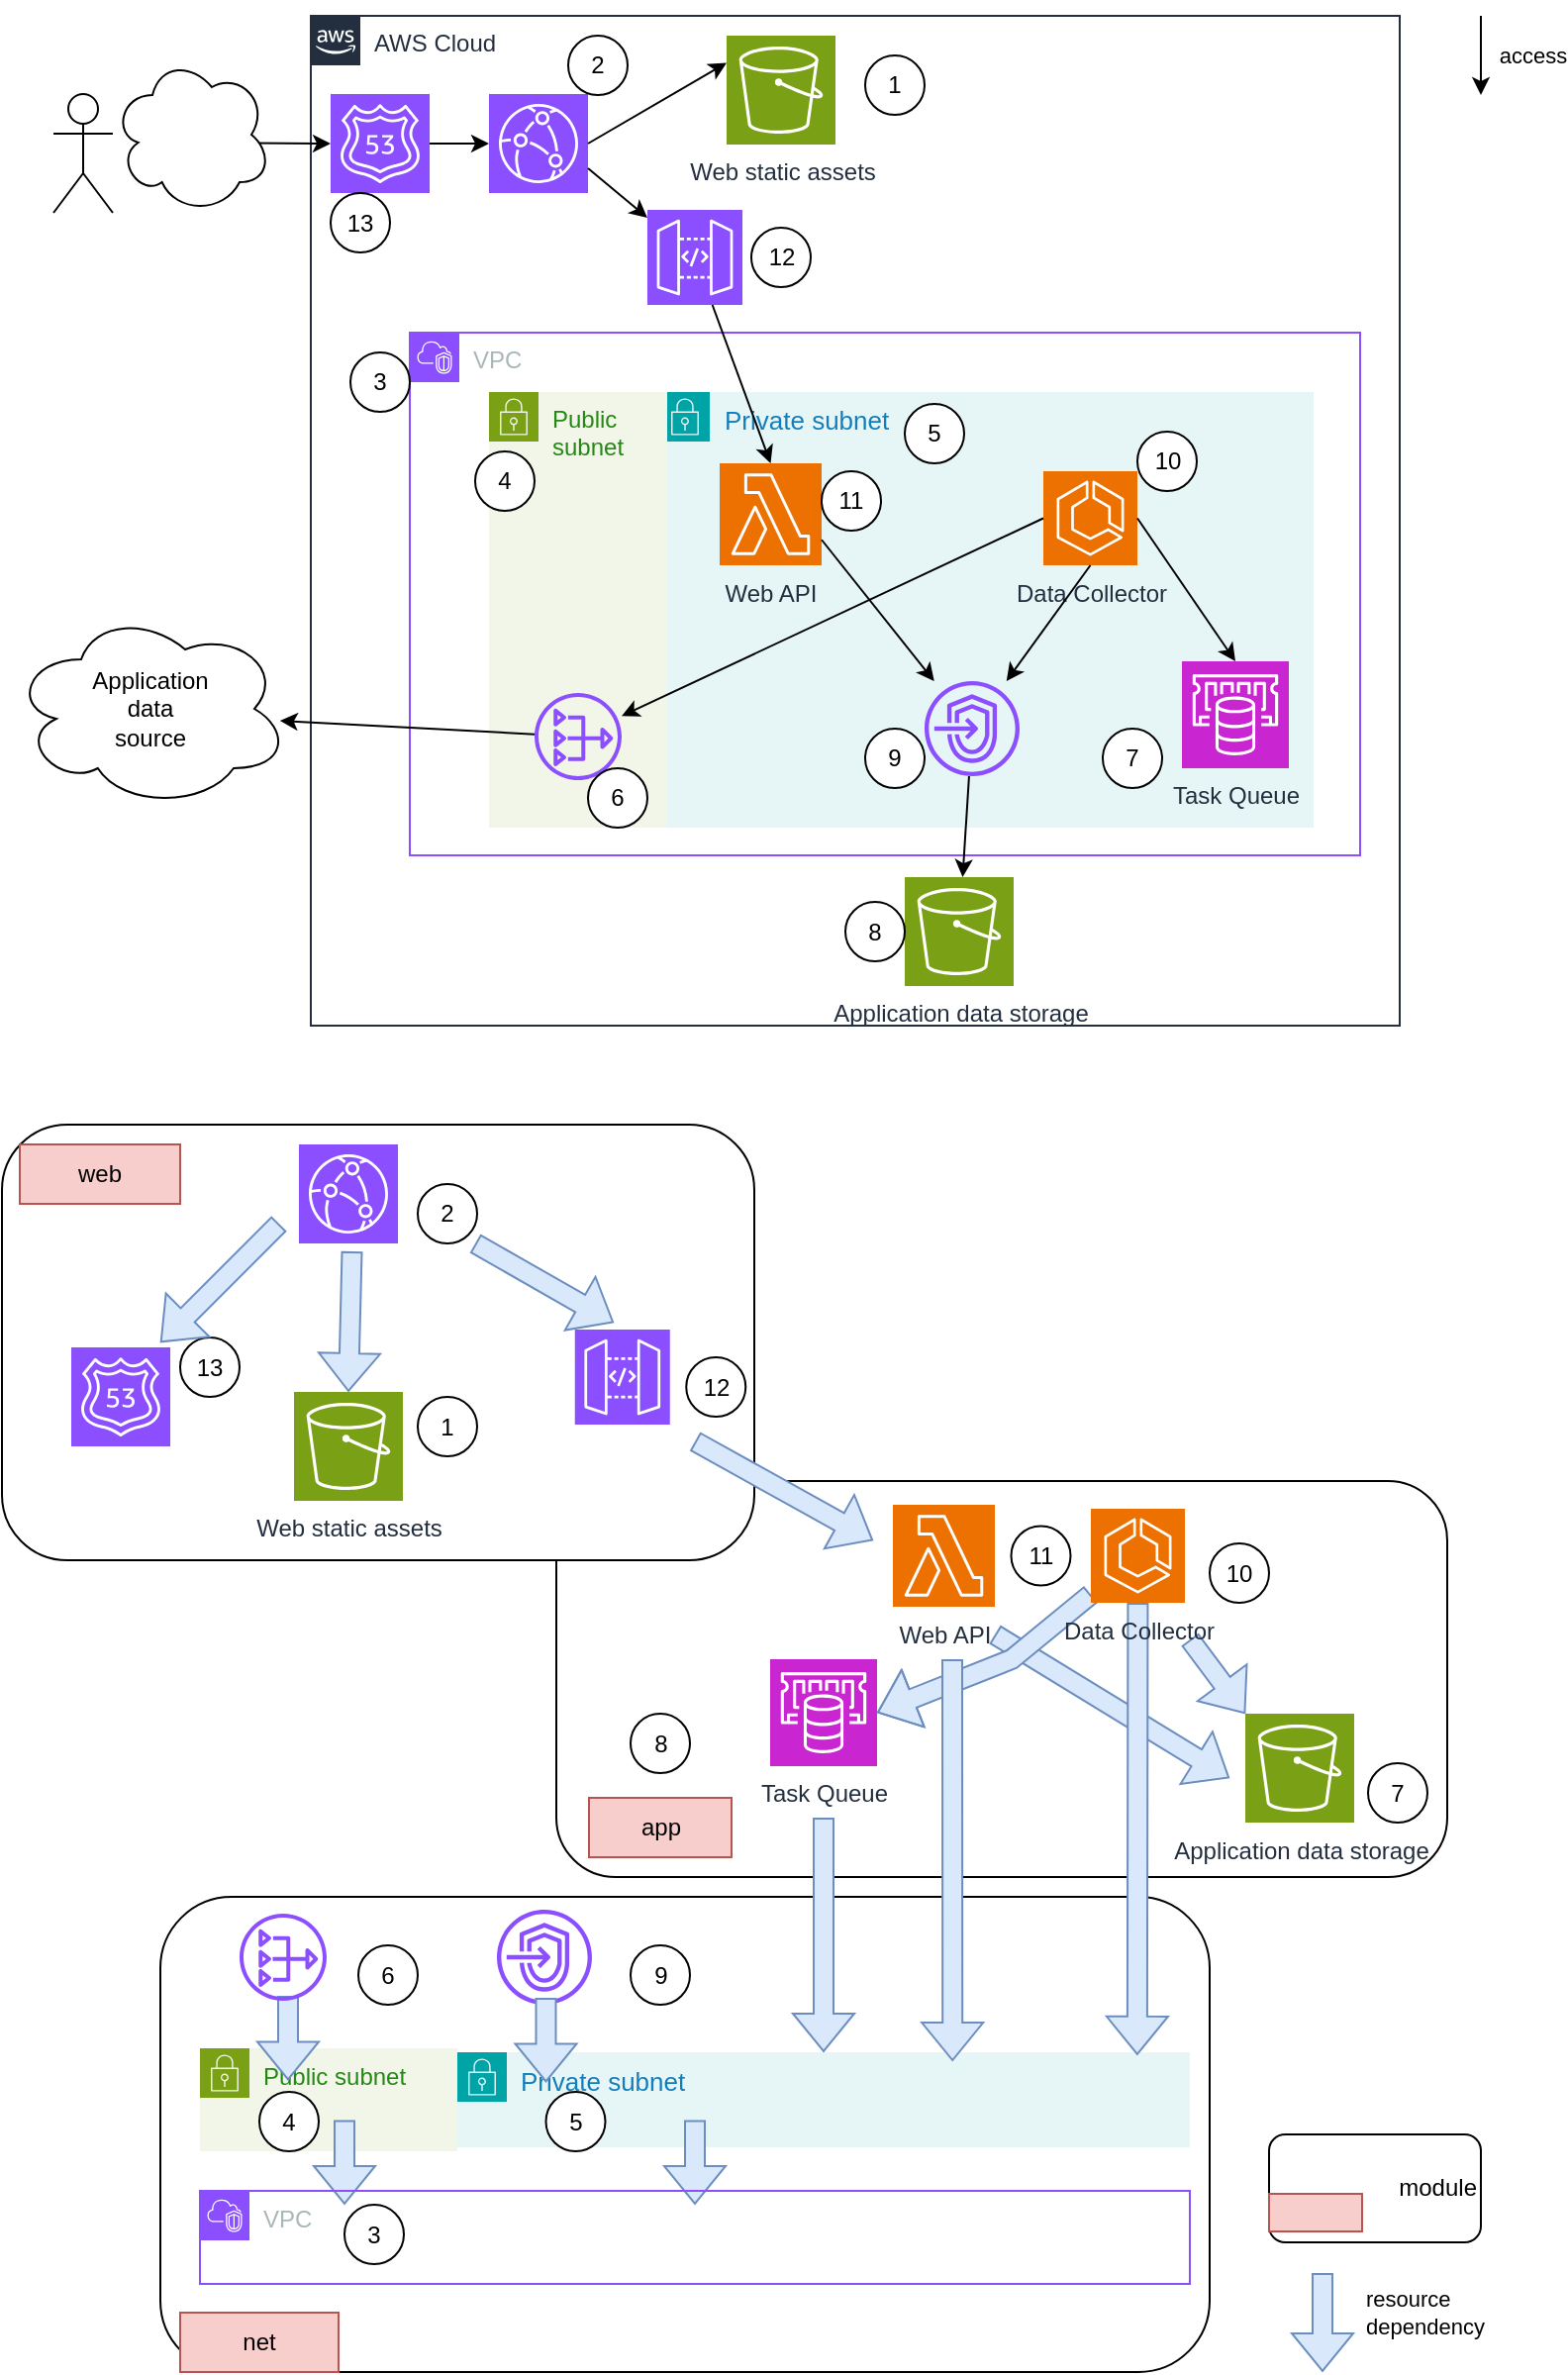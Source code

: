 <mxfile version="26.0.3">
  <diagram name="ページ1" id="hKgGuZQCDKhciT8kaQb7">
    <mxGraphModel dx="1434" dy="892" grid="1" gridSize="10" guides="1" tooltips="1" connect="1" arrows="1" fold="1" page="1" pageScale="1" pageWidth="827" pageHeight="1169" math="0" shadow="0">
      <root>
        <mxCell id="0" />
        <mxCell id="1" parent="0" />
        <mxCell id="pa022KYhptgoJ9Tz1mLA-370" value="" style="rounded=1;whiteSpace=wrap;html=1;" parent="1" vertex="1">
          <mxGeometry x="300" y="780" width="450" height="200" as="geometry" />
        </mxCell>
        <mxCell id="pa022KYhptgoJ9Tz1mLA-366" value="" style="rounded=1;whiteSpace=wrap;html=1;" parent="1" vertex="1">
          <mxGeometry x="100" y="990" width="530" height="240" as="geometry" />
        </mxCell>
        <mxCell id="pa022KYhptgoJ9Tz1mLA-362" value="" style="rounded=1;whiteSpace=wrap;html=1;" parent="1" vertex="1">
          <mxGeometry x="20" y="600" width="380" height="220" as="geometry" />
        </mxCell>
        <mxCell id="pa022KYhptgoJ9Tz1mLA-19" style="edgeStyle=orthogonalEdgeStyle;rounded=0;orthogonalLoop=1;jettySize=auto;html=1;exitX=0.5;exitY=1;exitDx=0;exitDy=0;" parent="1" edge="1">
          <mxGeometry relative="1" as="geometry">
            <mxPoint x="461" y="477" as="sourcePoint" />
            <mxPoint x="461" y="477" as="targetPoint" />
          </mxGeometry>
        </mxCell>
        <mxCell id="pa022KYhptgoJ9Tz1mLA-47" value="Application&lt;div&gt;data&lt;/div&gt;&lt;div&gt;source&lt;/div&gt;" style="ellipse;shape=cloud;whiteSpace=wrap;html=1;" parent="1" vertex="1">
          <mxGeometry x="25" y="340" width="140" height="100" as="geometry" />
        </mxCell>
        <mxCell id="pa022KYhptgoJ9Tz1mLA-84" value="AWS Cloud" style="points=[[0,0],[0.25,0],[0.5,0],[0.75,0],[1,0],[1,0.25],[1,0.5],[1,0.75],[1,1],[0.75,1],[0.5,1],[0.25,1],[0,1],[0,0.75],[0,0.5],[0,0.25]];outlineConnect=0;gradientColor=none;html=1;whiteSpace=wrap;fontSize=12;fontStyle=0;container=1;pointerEvents=0;collapsible=0;recursiveResize=0;shape=mxgraph.aws4.group;grIcon=mxgraph.aws4.group_aws_cloud_alt;strokeColor=#232F3E;fillColor=none;verticalAlign=top;align=left;spacingLeft=30;fontColor=#232F3E;dashed=0;" parent="1" vertex="1">
          <mxGeometry x="176" y="40" width="550" height="510" as="geometry" />
        </mxCell>
        <mxCell id="pa022KYhptgoJ9Tz1mLA-85" value="" style="sketch=0;points=[[0,0,0],[0.25,0,0],[0.5,0,0],[0.75,0,0],[1,0,0],[0,1,0],[0.25,1,0],[0.5,1,0],[0.75,1,0],[1,1,0],[0,0.25,0],[0,0.5,0],[0,0.75,0],[1,0.25,0],[1,0.5,0],[1,0.75,0]];outlineConnect=0;fontColor=#232F3E;fillColor=#8C4FFF;strokeColor=#ffffff;dashed=0;verticalLabelPosition=bottom;verticalAlign=top;align=center;html=1;fontSize=13;fontStyle=0;aspect=fixed;shape=mxgraph.aws4.resourceIcon;resIcon=mxgraph.aws4.cloudfront;" parent="pa022KYhptgoJ9Tz1mLA-84" vertex="1">
          <mxGeometry x="90" y="39.5" width="50" height="50" as="geometry" />
        </mxCell>
        <mxCell id="pa022KYhptgoJ9Tz1mLA-86" value="VPC" style="points=[[0,0],[0.25,0],[0.5,0],[0.75,0],[1,0],[1,0.25],[1,0.5],[1,0.75],[1,1],[0.75,1],[0.5,1],[0.25,1],[0,1],[0,0.75],[0,0.5],[0,0.25]];outlineConnect=0;gradientColor=none;html=1;whiteSpace=wrap;fontSize=12;fontStyle=0;container=1;pointerEvents=0;collapsible=0;recursiveResize=0;shape=mxgraph.aws4.group;grIcon=mxgraph.aws4.group_vpc2;strokeColor=#8C4FFF;fillColor=none;verticalAlign=top;align=left;spacingLeft=30;fontColor=#AAB7B8;dashed=0;" parent="pa022KYhptgoJ9Tz1mLA-84" vertex="1">
          <mxGeometry x="50" y="160" width="480" height="264" as="geometry" />
        </mxCell>
        <mxCell id="pa022KYhptgoJ9Tz1mLA-87" value="Private subnet" style="points=[[0,0],[0.25,0],[0.5,0],[0.75,0],[1,0],[1,0.25],[1,0.5],[1,0.75],[1,1],[0.75,1],[0.5,1],[0.25,1],[0,1],[0,0.75],[0,0.5],[0,0.25]];outlineConnect=0;gradientColor=none;html=1;whiteSpace=wrap;fontSize=13;fontStyle=0;container=1;pointerEvents=0;collapsible=0;recursiveResize=0;shape=mxgraph.aws4.group;grIcon=mxgraph.aws4.group_security_group;grStroke=0;strokeColor=#00A4A6;fillColor=#E6F6F7;verticalAlign=top;align=left;spacingLeft=30;fontColor=#147EBA;dashed=0;" parent="pa022KYhptgoJ9Tz1mLA-86" vertex="1">
          <mxGeometry x="126.5" y="30" width="330" height="220" as="geometry" />
        </mxCell>
        <mxCell id="pa022KYhptgoJ9Tz1mLA-88" value="Data Collector" style="sketch=0;points=[[0,0,0],[0.25,0,0],[0.5,0,0],[0.75,0,0],[1,0,0],[0,1,0],[0.25,1,0],[0.5,1,0],[0.75,1,0],[1,1,0],[0,0.25,0],[0,0.5,0],[0,0.75,0],[1,0.25,0],[1,0.5,0],[1,0.75,0]];outlineConnect=0;fontColor=#232F3E;fillColor=#ED7100;strokeColor=#ffffff;dashed=0;verticalLabelPosition=bottom;verticalAlign=top;align=center;html=1;fontSize=12;fontStyle=0;aspect=fixed;shape=mxgraph.aws4.resourceIcon;resIcon=mxgraph.aws4.ecs;" parent="pa022KYhptgoJ9Tz1mLA-87" vertex="1">
          <mxGeometry x="193.5" y="40" width="47.5" height="47.5" as="geometry" />
        </mxCell>
        <mxCell id="pa022KYhptgoJ9Tz1mLA-89" value="Web API" style="sketch=0;points=[[0,0,0],[0.25,0,0],[0.5,0,0],[0.75,0,0],[1,0,0],[0,1,0],[0.25,1,0],[0.5,1,0],[0.75,1,0],[1,1,0],[0,0.25,0],[0,0.5,0],[0,0.75,0],[1,0.25,0],[1,0.5,0],[1,0.75,0]];outlineConnect=0;fontColor=#232F3E;fillColor=#ED7100;strokeColor=#ffffff;dashed=0;verticalLabelPosition=bottom;verticalAlign=top;align=center;html=1;fontSize=12;fontStyle=0;aspect=fixed;shape=mxgraph.aws4.resourceIcon;resIcon=mxgraph.aws4.lambda;" parent="pa022KYhptgoJ9Tz1mLA-87" vertex="1">
          <mxGeometry x="30" y="36" width="51.5" height="51.5" as="geometry" />
        </mxCell>
        <mxCell id="pa022KYhptgoJ9Tz1mLA-90" value="" style="sketch=0;outlineConnect=0;fontColor=#232F3E;gradientColor=none;fillColor=#8C4FFF;strokeColor=none;dashed=0;verticalLabelPosition=bottom;verticalAlign=top;align=center;html=1;fontSize=12;fontStyle=0;aspect=fixed;pointerEvents=1;shape=mxgraph.aws4.endpoints;" parent="pa022KYhptgoJ9Tz1mLA-87" vertex="1">
          <mxGeometry x="133.5" y="146" width="48" height="48" as="geometry" />
        </mxCell>
        <mxCell id="pa022KYhptgoJ9Tz1mLA-91" value="Task Queue" style="sketch=0;points=[[0,0,0],[0.25,0,0],[0.5,0,0],[0.75,0,0],[1,0,0],[0,1,0],[0.25,1,0],[0.5,1,0],[0.75,1,0],[1,1,0],[0,0.25,0],[0,0.5,0],[0,0.75,0],[1,0.25,0],[1,0.5,0],[1,0.75,0]];outlineConnect=0;fontColor=#232F3E;fillColor=#C925D1;strokeColor=#ffffff;dashed=0;verticalLabelPosition=bottom;verticalAlign=top;align=center;html=1;fontSize=12;fontStyle=0;aspect=fixed;shape=mxgraph.aws4.resourceIcon;resIcon=mxgraph.aws4.elasticache;" parent="pa022KYhptgoJ9Tz1mLA-87" vertex="1">
          <mxGeometry x="263.5" y="136" width="54" height="54" as="geometry" />
        </mxCell>
        <mxCell id="pa022KYhptgoJ9Tz1mLA-92" style="edgeStyle=orthogonalEdgeStyle;rounded=0;orthogonalLoop=1;jettySize=auto;html=1;exitX=0.5;exitY=1;exitDx=0;exitDy=0;exitPerimeter=0;" parent="pa022KYhptgoJ9Tz1mLA-87" source="pa022KYhptgoJ9Tz1mLA-91" target="pa022KYhptgoJ9Tz1mLA-91" edge="1">
          <mxGeometry relative="1" as="geometry" />
        </mxCell>
        <mxCell id="pa022KYhptgoJ9Tz1mLA-93" value="" style="endArrow=classic;html=1;rounded=0;exitX=1;exitY=0.5;exitDx=0;exitDy=0;exitPerimeter=0;entryX=0.5;entryY=0;entryDx=0;entryDy=0;entryPerimeter=0;" parent="pa022KYhptgoJ9Tz1mLA-87" source="pa022KYhptgoJ9Tz1mLA-88" target="pa022KYhptgoJ9Tz1mLA-91" edge="1">
          <mxGeometry width="50" height="50" relative="1" as="geometry">
            <mxPoint x="-26.5" y="96" as="sourcePoint" />
            <mxPoint x="23.5" y="46" as="targetPoint" />
          </mxGeometry>
        </mxCell>
        <mxCell id="pa022KYhptgoJ9Tz1mLA-94" value="" style="endArrow=classic;html=1;rounded=0;exitX=0.5;exitY=1;exitDx=0;exitDy=0;exitPerimeter=0;" parent="pa022KYhptgoJ9Tz1mLA-87" source="pa022KYhptgoJ9Tz1mLA-88" target="pa022KYhptgoJ9Tz1mLA-90" edge="1">
          <mxGeometry width="50" height="50" relative="1" as="geometry">
            <mxPoint x="-26.5" y="96" as="sourcePoint" />
            <mxPoint x="23.5" y="46" as="targetPoint" />
          </mxGeometry>
        </mxCell>
        <mxCell id="pa022KYhptgoJ9Tz1mLA-95" value="" style="endArrow=classic;html=1;rounded=0;exitX=1;exitY=0.75;exitDx=0;exitDy=0;exitPerimeter=0;" parent="pa022KYhptgoJ9Tz1mLA-87" source="pa022KYhptgoJ9Tz1mLA-89" target="pa022KYhptgoJ9Tz1mLA-90" edge="1">
          <mxGeometry width="50" height="50" relative="1" as="geometry">
            <mxPoint x="-26.5" y="96" as="sourcePoint" />
            <mxPoint x="23.5" y="46" as="targetPoint" />
          </mxGeometry>
        </mxCell>
        <mxCell id="pa022KYhptgoJ9Tz1mLA-96" value="5" style="ellipse;whiteSpace=wrap;html=1;aspect=fixed;" parent="pa022KYhptgoJ9Tz1mLA-87" vertex="1">
          <mxGeometry x="123.5" y="6" width="30" height="30" as="geometry" />
        </mxCell>
        <mxCell id="pa022KYhptgoJ9Tz1mLA-97" value="7" style="ellipse;whiteSpace=wrap;html=1;aspect=fixed;" parent="pa022KYhptgoJ9Tz1mLA-87" vertex="1">
          <mxGeometry x="223.5" y="170" width="30" height="30" as="geometry" />
        </mxCell>
        <mxCell id="pa022KYhptgoJ9Tz1mLA-98" value="10" style="ellipse;whiteSpace=wrap;html=1;aspect=fixed;" parent="pa022KYhptgoJ9Tz1mLA-87" vertex="1">
          <mxGeometry x="241" y="20" width="30" height="30" as="geometry" />
        </mxCell>
        <mxCell id="pa022KYhptgoJ9Tz1mLA-99" value="11" style="ellipse;whiteSpace=wrap;html=1;aspect=fixed;" parent="pa022KYhptgoJ9Tz1mLA-87" vertex="1">
          <mxGeometry x="81.5" y="40" width="30" height="30" as="geometry" />
        </mxCell>
        <mxCell id="pa022KYhptgoJ9Tz1mLA-100" value="9" style="ellipse;whiteSpace=wrap;html=1;aspect=fixed;" parent="pa022KYhptgoJ9Tz1mLA-87" vertex="1">
          <mxGeometry x="103.5" y="170" width="30" height="30" as="geometry" />
        </mxCell>
        <mxCell id="pa022KYhptgoJ9Tz1mLA-101" value="Public subnet" style="points=[[0,0],[0.25,0],[0.5,0],[0.75,0],[1,0],[1,0.25],[1,0.5],[1,0.75],[1,1],[0.75,1],[0.5,1],[0.25,1],[0,1],[0,0.75],[0,0.5],[0,0.25]];outlineConnect=0;gradientColor=none;html=1;whiteSpace=wrap;fontSize=12;fontStyle=0;container=1;pointerEvents=0;collapsible=0;recursiveResize=0;shape=mxgraph.aws4.group;grIcon=mxgraph.aws4.group_security_group;grStroke=0;strokeColor=#7AA116;fillColor=#F2F6E8;verticalAlign=top;align=left;spacingLeft=30;fontColor=#248814;dashed=0;" parent="pa022KYhptgoJ9Tz1mLA-86" vertex="1">
          <mxGeometry x="40" y="30" width="90" height="220" as="geometry" />
        </mxCell>
        <mxCell id="pa022KYhptgoJ9Tz1mLA-102" value="" style="sketch=0;outlineConnect=0;fontColor=#232F3E;gradientColor=none;fillColor=#8C4FFF;strokeColor=none;dashed=0;verticalLabelPosition=bottom;verticalAlign=top;align=center;html=1;fontSize=12;fontStyle=0;aspect=fixed;pointerEvents=1;shape=mxgraph.aws4.nat_gateway;" parent="pa022KYhptgoJ9Tz1mLA-101" vertex="1">
          <mxGeometry x="23" y="152" width="44" height="44" as="geometry" />
        </mxCell>
        <mxCell id="pa022KYhptgoJ9Tz1mLA-103" value="4" style="ellipse;whiteSpace=wrap;html=1;aspect=fixed;" parent="pa022KYhptgoJ9Tz1mLA-101" vertex="1">
          <mxGeometry x="-7" y="30" width="30" height="30" as="geometry" />
        </mxCell>
        <mxCell id="pa022KYhptgoJ9Tz1mLA-104" value="6" style="ellipse;whiteSpace=wrap;html=1;aspect=fixed;" parent="pa022KYhptgoJ9Tz1mLA-101" vertex="1">
          <mxGeometry x="50" y="190" width="30" height="30" as="geometry" />
        </mxCell>
        <mxCell id="pa022KYhptgoJ9Tz1mLA-105" value="" style="endArrow=classic;html=1;rounded=0;exitX=0;exitY=0.5;exitDx=0;exitDy=0;exitPerimeter=0;" parent="pa022KYhptgoJ9Tz1mLA-86" source="pa022KYhptgoJ9Tz1mLA-88" target="pa022KYhptgoJ9Tz1mLA-102" edge="1">
          <mxGeometry width="50" height="50" relative="1" as="geometry">
            <mxPoint x="100" y="126" as="sourcePoint" />
            <mxPoint x="150" y="76" as="targetPoint" />
          </mxGeometry>
        </mxCell>
        <mxCell id="pa022KYhptgoJ9Tz1mLA-106" value="" style="sketch=0;points=[[0,0,0],[0.25,0,0],[0.5,0,0],[0.75,0,0],[1,0,0],[0,1,0],[0.25,1,0],[0.5,1,0],[0.75,1,0],[1,1,0],[0,0.25,0],[0,0.5,0],[0,0.75,0],[1,0.25,0],[1,0.5,0],[1,0.75,0]];outlineConnect=0;fontColor=#232F3E;fillColor=#8C4FFF;strokeColor=#ffffff;dashed=0;verticalLabelPosition=bottom;verticalAlign=top;align=center;html=1;fontSize=12;fontStyle=0;aspect=fixed;shape=mxgraph.aws4.resourceIcon;resIcon=mxgraph.aws4.route_53;" parent="pa022KYhptgoJ9Tz1mLA-84" vertex="1">
          <mxGeometry x="10" y="39.5" width="50" height="50" as="geometry" />
        </mxCell>
        <mxCell id="pa022KYhptgoJ9Tz1mLA-107" value="Web static assets" style="sketch=0;points=[[0,0,0],[0.25,0,0],[0.5,0,0],[0.75,0,0],[1,0,0],[0,1,0],[0.25,1,0],[0.5,1,0],[0.75,1,0],[1,1,0],[0,0.25,0],[0,0.5,0],[0,0.75,0],[1,0.25,0],[1,0.5,0],[1,0.75,0]];outlineConnect=0;fontColor=#232F3E;fillColor=#7AA116;strokeColor=#ffffff;dashed=0;verticalLabelPosition=bottom;verticalAlign=top;align=center;html=1;fontSize=12;fontStyle=0;aspect=fixed;shape=mxgraph.aws4.resourceIcon;resIcon=mxgraph.aws4.s3;" parent="pa022KYhptgoJ9Tz1mLA-84" vertex="1">
          <mxGeometry x="210" y="10" width="55" height="55" as="geometry" />
        </mxCell>
        <mxCell id="pa022KYhptgoJ9Tz1mLA-108" value="Application data storage" style="sketch=0;points=[[0,0,0],[0.25,0,0],[0.5,0,0],[0.75,0,0],[1,0,0],[0,1,0],[0.25,1,0],[0.5,1,0],[0.75,1,0],[1,1,0],[0,0.25,0],[0,0.5,0],[0,0.75,0],[1,0.25,0],[1,0.5,0],[1,0.75,0]];outlineConnect=0;fontColor=#232F3E;fillColor=#7AA116;strokeColor=#ffffff;dashed=0;verticalLabelPosition=bottom;verticalAlign=top;align=center;html=1;fontSize=12;fontStyle=0;aspect=fixed;shape=mxgraph.aws4.resourceIcon;resIcon=mxgraph.aws4.s3;" parent="pa022KYhptgoJ9Tz1mLA-84" vertex="1">
          <mxGeometry x="300" y="435" width="55" height="55" as="geometry" />
        </mxCell>
        <mxCell id="pa022KYhptgoJ9Tz1mLA-109" style="edgeStyle=orthogonalEdgeStyle;rounded=0;orthogonalLoop=1;jettySize=auto;html=1;exitX=0.5;exitY=1;exitDx=0;exitDy=0;exitPerimeter=0;" parent="pa022KYhptgoJ9Tz1mLA-84" source="pa022KYhptgoJ9Tz1mLA-108" target="pa022KYhptgoJ9Tz1mLA-108" edge="1">
          <mxGeometry relative="1" as="geometry" />
        </mxCell>
        <mxCell id="pa022KYhptgoJ9Tz1mLA-110" value="" style="endArrow=classic;html=1;rounded=0;" parent="pa022KYhptgoJ9Tz1mLA-84" source="pa022KYhptgoJ9Tz1mLA-90" target="pa022KYhptgoJ9Tz1mLA-108" edge="1">
          <mxGeometry width="50" height="50" relative="1" as="geometry">
            <mxPoint x="150" y="260" as="sourcePoint" />
            <mxPoint x="200" y="210" as="targetPoint" />
          </mxGeometry>
        </mxCell>
        <mxCell id="pa022KYhptgoJ9Tz1mLA-111" value="" style="endArrow=classic;html=1;rounded=0;exitX=1;exitY=0.5;exitDx=0;exitDy=0;exitPerimeter=0;entryX=0;entryY=0.5;entryDx=0;entryDy=0;entryPerimeter=0;" parent="pa022KYhptgoJ9Tz1mLA-84" source="pa022KYhptgoJ9Tz1mLA-106" target="pa022KYhptgoJ9Tz1mLA-85" edge="1">
          <mxGeometry width="50" height="50" relative="1" as="geometry">
            <mxPoint x="150" y="260" as="sourcePoint" />
            <mxPoint x="200" y="210" as="targetPoint" />
          </mxGeometry>
        </mxCell>
        <mxCell id="pa022KYhptgoJ9Tz1mLA-112" value="" style="endArrow=classic;html=1;rounded=0;exitX=1;exitY=0.5;exitDx=0;exitDy=0;exitPerimeter=0;entryX=0;entryY=0.25;entryDx=0;entryDy=0;entryPerimeter=0;" parent="pa022KYhptgoJ9Tz1mLA-84" source="pa022KYhptgoJ9Tz1mLA-85" target="pa022KYhptgoJ9Tz1mLA-107" edge="1">
          <mxGeometry width="50" height="50" relative="1" as="geometry">
            <mxPoint x="150" y="260" as="sourcePoint" />
            <mxPoint x="200" y="210" as="targetPoint" />
          </mxGeometry>
        </mxCell>
        <mxCell id="pa022KYhptgoJ9Tz1mLA-113" value="" style="endArrow=classic;html=1;rounded=0;exitX=1;exitY=0.75;exitDx=0;exitDy=0;exitPerimeter=0;" parent="pa022KYhptgoJ9Tz1mLA-84" source="pa022KYhptgoJ9Tz1mLA-85" target="pa022KYhptgoJ9Tz1mLA-114" edge="1">
          <mxGeometry width="50" height="50" relative="1" as="geometry">
            <mxPoint x="150" y="260" as="sourcePoint" />
            <mxPoint x="200" y="210" as="targetPoint" />
          </mxGeometry>
        </mxCell>
        <mxCell id="pa022KYhptgoJ9Tz1mLA-114" value="" style="sketch=0;points=[[0,0,0],[0.25,0,0],[0.5,0,0],[0.75,0,0],[1,0,0],[0,1,0],[0.25,1,0],[0.5,1,0],[0.75,1,0],[1,1,0],[0,0.25,0],[0,0.5,0],[0,0.75,0],[1,0.25,0],[1,0.5,0],[1,0.75,0]];outlineConnect=0;fontColor=#232F3E;fillColor=#8C4FFF;strokeColor=#ffffff;dashed=0;verticalLabelPosition=bottom;verticalAlign=top;align=center;html=1;fontSize=12;fontStyle=0;aspect=fixed;shape=mxgraph.aws4.resourceIcon;resIcon=mxgraph.aws4.api_gateway;" parent="pa022KYhptgoJ9Tz1mLA-84" vertex="1">
          <mxGeometry x="170" y="98" width="48" height="48" as="geometry" />
        </mxCell>
        <mxCell id="pa022KYhptgoJ9Tz1mLA-115" value="" style="endArrow=classic;html=1;rounded=0;entryX=0.5;entryY=0;entryDx=0;entryDy=0;entryPerimeter=0;" parent="pa022KYhptgoJ9Tz1mLA-84" source="pa022KYhptgoJ9Tz1mLA-114" target="pa022KYhptgoJ9Tz1mLA-89" edge="1">
          <mxGeometry width="50" height="50" relative="1" as="geometry">
            <mxPoint x="150" y="87" as="sourcePoint" />
            <mxPoint x="220" y="94" as="targetPoint" />
          </mxGeometry>
        </mxCell>
        <mxCell id="pa022KYhptgoJ9Tz1mLA-116" value="1" style="ellipse;whiteSpace=wrap;html=1;aspect=fixed;" parent="pa022KYhptgoJ9Tz1mLA-84" vertex="1">
          <mxGeometry x="280" y="20" width="30" height="30" as="geometry" />
        </mxCell>
        <mxCell id="pa022KYhptgoJ9Tz1mLA-117" value="2" style="ellipse;whiteSpace=wrap;html=1;aspect=fixed;" parent="pa022KYhptgoJ9Tz1mLA-84" vertex="1">
          <mxGeometry x="130" y="10" width="30" height="30" as="geometry" />
        </mxCell>
        <mxCell id="pa022KYhptgoJ9Tz1mLA-118" value="3" style="ellipse;whiteSpace=wrap;html=1;aspect=fixed;" parent="pa022KYhptgoJ9Tz1mLA-84" vertex="1">
          <mxGeometry x="20" y="170" width="30" height="30" as="geometry" />
        </mxCell>
        <mxCell id="pa022KYhptgoJ9Tz1mLA-119" value="12" style="ellipse;whiteSpace=wrap;html=1;aspect=fixed;" parent="pa022KYhptgoJ9Tz1mLA-84" vertex="1">
          <mxGeometry x="222.5" y="107" width="30" height="30" as="geometry" />
        </mxCell>
        <mxCell id="pa022KYhptgoJ9Tz1mLA-120" value="13" style="ellipse;whiteSpace=wrap;html=1;aspect=fixed;" parent="pa022KYhptgoJ9Tz1mLA-84" vertex="1">
          <mxGeometry x="10" y="89.5" width="30" height="30" as="geometry" />
        </mxCell>
        <mxCell id="pa022KYhptgoJ9Tz1mLA-121" value="8" style="ellipse;whiteSpace=wrap;html=1;aspect=fixed;" parent="pa022KYhptgoJ9Tz1mLA-84" vertex="1">
          <mxGeometry x="270" y="447.5" width="30" height="30" as="geometry" />
        </mxCell>
        <mxCell id="pa022KYhptgoJ9Tz1mLA-122" style="edgeStyle=orthogonalEdgeStyle;rounded=0;orthogonalLoop=1;jettySize=auto;html=1;exitX=0.5;exitY=1;exitDx=0;exitDy=0;" parent="1" edge="1">
          <mxGeometry relative="1" as="geometry">
            <mxPoint x="471" y="487" as="sourcePoint" />
            <mxPoint x="471" y="487" as="targetPoint" />
          </mxGeometry>
        </mxCell>
        <mxCell id="pa022KYhptgoJ9Tz1mLA-124" value="" style="shape=umlActor;verticalLabelPosition=bottom;verticalAlign=top;html=1;outlineConnect=0;" parent="1" vertex="1">
          <mxGeometry x="46" y="79.5" width="30" height="60" as="geometry" />
        </mxCell>
        <mxCell id="pa022KYhptgoJ9Tz1mLA-125" value="" style="endArrow=classic;html=1;rounded=0;entryX=0.96;entryY=0.7;entryDx=0;entryDy=0;entryPerimeter=0;" parent="1" source="pa022KYhptgoJ9Tz1mLA-102" edge="1">
          <mxGeometry width="50" height="50" relative="1" as="geometry">
            <mxPoint x="336" y="296" as="sourcePoint" />
            <mxPoint x="160.4" y="396" as="targetPoint" />
          </mxGeometry>
        </mxCell>
        <mxCell id="pa022KYhptgoJ9Tz1mLA-126" value="" style="endArrow=classic;html=1;rounded=0;exitX=0.16;exitY=0.55;exitDx=0;exitDy=0;exitPerimeter=0;entryX=0;entryY=0.5;entryDx=0;entryDy=0;entryPerimeter=0;" parent="1" source="pa022KYhptgoJ9Tz1mLA-48" target="pa022KYhptgoJ9Tz1mLA-106" edge="1">
          <mxGeometry width="50" height="50" relative="1" as="geometry">
            <mxPoint x="336" y="310" as="sourcePoint" />
            <mxPoint x="386" y="260" as="targetPoint" />
          </mxGeometry>
        </mxCell>
        <mxCell id="pa022KYhptgoJ9Tz1mLA-48" value="" style="ellipse;shape=cloud;whiteSpace=wrap;html=1;" parent="1" vertex="1">
          <mxGeometry x="76" y="60" width="80" height="80" as="geometry" />
        </mxCell>
        <mxCell id="pa022KYhptgoJ9Tz1mLA-233" value="Web static assets" style="sketch=0;points=[[0,0,0],[0.25,0,0],[0.5,0,0],[0.75,0,0],[1,0,0],[0,1,0],[0.25,1,0],[0.5,1,0],[0.75,1,0],[1,1,0],[0,0.25,0],[0,0.5,0],[0,0.75,0],[1,0.25,0],[1,0.5,0],[1,0.75,0]];outlineConnect=0;fontColor=#232F3E;fillColor=#7AA116;strokeColor=#ffffff;dashed=0;verticalLabelPosition=bottom;verticalAlign=top;align=center;html=1;fontSize=12;fontStyle=0;aspect=fixed;shape=mxgraph.aws4.resourceIcon;resIcon=mxgraph.aws4.s3;" parent="1" vertex="1">
          <mxGeometry x="167.5" y="735" width="55" height="55" as="geometry" />
        </mxCell>
        <mxCell id="pa022KYhptgoJ9Tz1mLA-235" value="" style="sketch=0;points=[[0,0,0],[0.25,0,0],[0.5,0,0],[0.75,0,0],[1,0,0],[0,1,0],[0.25,1,0],[0.5,1,0],[0.75,1,0],[1,1,0],[0,0.25,0],[0,0.5,0],[0,0.75,0],[1,0.25,0],[1,0.5,0],[1,0.75,0]];outlineConnect=0;fontColor=#232F3E;fillColor=#8C4FFF;strokeColor=#ffffff;dashed=0;verticalLabelPosition=bottom;verticalAlign=top;align=center;html=1;fontSize=13;fontStyle=0;aspect=fixed;shape=mxgraph.aws4.resourceIcon;resIcon=mxgraph.aws4.cloudfront;" parent="1" vertex="1">
          <mxGeometry x="170" y="610" width="50" height="50" as="geometry" />
        </mxCell>
        <mxCell id="pa022KYhptgoJ9Tz1mLA-256" value="" style="sketch=0;points=[[0,0,0],[0.25,0,0],[0.5,0,0],[0.75,0,0],[1,0,0],[0,1,0],[0.25,1,0],[0.5,1,0],[0.75,1,0],[1,1,0],[0,0.25,0],[0,0.5,0],[0,0.75,0],[1,0.25,0],[1,0.5,0],[1,0.75,0]];outlineConnect=0;fontColor=#232F3E;fillColor=#8C4FFF;strokeColor=#ffffff;dashed=0;verticalLabelPosition=bottom;verticalAlign=top;align=center;html=1;fontSize=12;fontStyle=0;aspect=fixed;shape=mxgraph.aws4.resourceIcon;resIcon=mxgraph.aws4.route_53;" parent="1" vertex="1">
          <mxGeometry x="55" y="712.5" width="50" height="50" as="geometry" />
        </mxCell>
        <mxCell id="pa022KYhptgoJ9Tz1mLA-257" value="Application data storage" style="sketch=0;points=[[0,0,0],[0.25,0,0],[0.5,0,0],[0.75,0,0],[1,0,0],[0,1,0],[0.25,1,0],[0.5,1,0],[0.75,1,0],[1,1,0],[0,0.25,0],[0,0.5,0],[0,0.75,0],[1,0.25,0],[1,0.5,0],[1,0.75,0]];outlineConnect=0;fontColor=#232F3E;fillColor=#7AA116;strokeColor=#ffffff;dashed=0;verticalLabelPosition=bottom;verticalAlign=top;align=center;html=1;fontSize=12;fontStyle=0;aspect=fixed;shape=mxgraph.aws4.resourceIcon;resIcon=mxgraph.aws4.s3;" parent="1" vertex="1">
          <mxGeometry x="648" y="897.5" width="55" height="55" as="geometry" />
        </mxCell>
        <mxCell id="pa022KYhptgoJ9Tz1mLA-258" style="edgeStyle=orthogonalEdgeStyle;rounded=0;orthogonalLoop=1;jettySize=auto;html=1;exitX=0.5;exitY=1;exitDx=0;exitDy=0;exitPerimeter=0;" parent="1" source="pa022KYhptgoJ9Tz1mLA-257" target="pa022KYhptgoJ9Tz1mLA-257" edge="1">
          <mxGeometry relative="1" as="geometry" />
        </mxCell>
        <mxCell id="pa022KYhptgoJ9Tz1mLA-263" value="" style="sketch=0;points=[[0,0,0],[0.25,0,0],[0.5,0,0],[0.75,0,0],[1,0,0],[0,1,0],[0.25,1,0],[0.5,1,0],[0.75,1,0],[1,1,0],[0,0.25,0],[0,0.5,0],[0,0.75,0],[1,0.25,0],[1,0.5,0],[1,0.75,0]];outlineConnect=0;fontColor=#232F3E;fillColor=#8C4FFF;strokeColor=#ffffff;dashed=0;verticalLabelPosition=bottom;verticalAlign=top;align=center;html=1;fontSize=12;fontStyle=0;aspect=fixed;shape=mxgraph.aws4.resourceIcon;resIcon=mxgraph.aws4.api_gateway;" parent="1" vertex="1">
          <mxGeometry x="309.38" y="703.5" width="48" height="48" as="geometry" />
        </mxCell>
        <mxCell id="pa022KYhptgoJ9Tz1mLA-291" value="Public subnet" style="points=[[0,0],[0.25,0],[0.5,0],[0.75,0],[1,0],[1,0.25],[1,0.5],[1,0.75],[1,1],[0.75,1],[0.5,1],[0.25,1],[0,1],[0,0.75],[0,0.5],[0,0.25]];outlineConnect=0;gradientColor=none;html=1;whiteSpace=wrap;fontSize=12;fontStyle=0;container=1;pointerEvents=0;collapsible=0;recursiveResize=0;shape=mxgraph.aws4.group;grIcon=mxgraph.aws4.group_security_group;grStroke=0;strokeColor=#7AA116;fillColor=#F2F6E8;verticalAlign=top;align=left;spacingLeft=30;fontColor=#248814;dashed=0;" parent="1" vertex="1">
          <mxGeometry x="120" y="1066.5" width="130" height="52" as="geometry" />
        </mxCell>
        <mxCell id="pa022KYhptgoJ9Tz1mLA-317" value="4" style="ellipse;whiteSpace=wrap;html=1;aspect=fixed;" parent="pa022KYhptgoJ9Tz1mLA-291" vertex="1">
          <mxGeometry x="30" y="22" width="30" height="30" as="geometry" />
        </mxCell>
        <mxCell id="pa022KYhptgoJ9Tz1mLA-341" value="" style="shape=flexArrow;endArrow=classic;html=1;rounded=0;fillColor=#dae8fc;strokeColor=#6c8ebf;" parent="pa022KYhptgoJ9Tz1mLA-291" edge="1">
          <mxGeometry width="50" height="50" relative="1" as="geometry">
            <mxPoint x="73" y="36.25" as="sourcePoint" />
            <mxPoint x="73" y="79" as="targetPoint" />
          </mxGeometry>
        </mxCell>
        <mxCell id="pa022KYhptgoJ9Tz1mLA-345" value="" style="shape=flexArrow;endArrow=classic;html=1;rounded=0;fillColor=#dae8fc;strokeColor=#6c8ebf;" parent="pa022KYhptgoJ9Tz1mLA-291" edge="1">
          <mxGeometry width="50" height="50" relative="1" as="geometry">
            <mxPoint x="44.5" y="-26.5" as="sourcePoint" />
            <mxPoint x="44.5" y="16.25" as="targetPoint" />
          </mxGeometry>
        </mxCell>
        <mxCell id="pa022KYhptgoJ9Tz1mLA-296" value="Web API" style="sketch=0;points=[[0,0,0],[0.25,0,0],[0.5,0,0],[0.75,0,0],[1,0,0],[0,1,0],[0.25,1,0],[0.5,1,0],[0.75,1,0],[1,1,0],[0,0.25,0],[0,0.5,0],[0,0.75,0],[1,0.25,0],[1,0.5,0],[1,0.75,0]];outlineConnect=0;fontColor=#232F3E;fillColor=#ED7100;strokeColor=#ffffff;dashed=0;verticalLabelPosition=bottom;verticalAlign=top;align=center;html=1;fontSize=12;fontStyle=0;aspect=fixed;shape=mxgraph.aws4.resourceIcon;resIcon=mxgraph.aws4.lambda;" parent="1" vertex="1">
          <mxGeometry x="470" y="792" width="51.5" height="51.5" as="geometry" />
        </mxCell>
        <mxCell id="pa022KYhptgoJ9Tz1mLA-297" value="" style="sketch=0;outlineConnect=0;fontColor=#232F3E;gradientColor=none;fillColor=#8C4FFF;strokeColor=none;dashed=0;verticalLabelPosition=bottom;verticalAlign=top;align=center;html=1;fontSize=12;fontStyle=0;aspect=fixed;pointerEvents=1;shape=mxgraph.aws4.endpoints;" parent="1" vertex="1">
          <mxGeometry x="270" y="996.5" width="48" height="48" as="geometry" />
        </mxCell>
        <mxCell id="pa022KYhptgoJ9Tz1mLA-298" value="Task Queue" style="sketch=0;points=[[0,0,0],[0.25,0,0],[0.5,0,0],[0.75,0,0],[1,0,0],[0,1,0],[0.25,1,0],[0.5,1,0],[0.75,1,0],[1,1,0],[0,0.25,0],[0,0.5,0],[0,0.75,0],[1,0.25,0],[1,0.5,0],[1,0.75,0]];outlineConnect=0;fontColor=#232F3E;fillColor=#C925D1;strokeColor=#ffffff;dashed=0;verticalLabelPosition=bottom;verticalAlign=top;align=center;html=1;fontSize=12;fontStyle=0;aspect=fixed;shape=mxgraph.aws4.resourceIcon;resIcon=mxgraph.aws4.elasticache;" parent="1" vertex="1">
          <mxGeometry x="408" y="870" width="54" height="54" as="geometry" />
        </mxCell>
        <mxCell id="pa022KYhptgoJ9Tz1mLA-299" style="edgeStyle=orthogonalEdgeStyle;rounded=0;orthogonalLoop=1;jettySize=auto;html=1;exitX=0.5;exitY=1;exitDx=0;exitDy=0;exitPerimeter=0;" parent="1" source="pa022KYhptgoJ9Tz1mLA-298" target="pa022KYhptgoJ9Tz1mLA-298" edge="1">
          <mxGeometry relative="1" as="geometry" />
        </mxCell>
        <mxCell id="pa022KYhptgoJ9Tz1mLA-303" value="" style="sketch=0;outlineConnect=0;fontColor=#232F3E;gradientColor=none;fillColor=#8C4FFF;strokeColor=none;dashed=0;verticalLabelPosition=bottom;verticalAlign=top;align=center;html=1;fontSize=12;fontStyle=0;aspect=fixed;pointerEvents=1;shape=mxgraph.aws4.nat_gateway;" parent="1" vertex="1">
          <mxGeometry x="140" y="998.5" width="44" height="44" as="geometry" />
        </mxCell>
        <mxCell id="pa022KYhptgoJ9Tz1mLA-306" value="Private subnet" style="points=[[0,0],[0.25,0],[0.5,0],[0.75,0],[1,0],[1,0.25],[1,0.5],[1,0.75],[1,1],[0.75,1],[0.5,1],[0.25,1],[0,1],[0,0.75],[0,0.5],[0,0.25]];outlineConnect=0;gradientColor=none;html=1;whiteSpace=wrap;fontSize=13;fontStyle=0;container=1;pointerEvents=0;collapsible=0;recursiveResize=0;shape=mxgraph.aws4.group;grIcon=mxgraph.aws4.group_security_group;grStroke=0;strokeColor=#00A4A6;fillColor=#E6F6F7;verticalAlign=top;align=left;spacingLeft=30;fontColor=#147EBA;dashed=0;" parent="1" vertex="1">
          <mxGeometry x="250" y="1068.5" width="370" height="48" as="geometry" />
        </mxCell>
        <mxCell id="pa022KYhptgoJ9Tz1mLA-319" value="5" style="ellipse;whiteSpace=wrap;html=1;aspect=fixed;" parent="pa022KYhptgoJ9Tz1mLA-306" vertex="1">
          <mxGeometry x="44.75" y="20" width="30" height="30" as="geometry" />
        </mxCell>
        <mxCell id="pa022KYhptgoJ9Tz1mLA-344" value="" style="shape=flexArrow;endArrow=classic;html=1;rounded=0;fillColor=#dae8fc;strokeColor=#6c8ebf;" parent="pa022KYhptgoJ9Tz1mLA-306" edge="1">
          <mxGeometry width="50" height="50" relative="1" as="geometry">
            <mxPoint x="44.75" y="-27.5" as="sourcePoint" />
            <mxPoint x="44.75" y="15.25" as="targetPoint" />
          </mxGeometry>
        </mxCell>
        <mxCell id="pa022KYhptgoJ9Tz1mLA-311" value="1" style="ellipse;whiteSpace=wrap;html=1;aspect=fixed;" parent="1" vertex="1">
          <mxGeometry x="230" y="737.5" width="30" height="30" as="geometry" />
        </mxCell>
        <mxCell id="pa022KYhptgoJ9Tz1mLA-312" value="2" style="ellipse;whiteSpace=wrap;html=1;aspect=fixed;" parent="1" vertex="1">
          <mxGeometry x="230" y="630" width="30" height="30" as="geometry" />
        </mxCell>
        <mxCell id="pa022KYhptgoJ9Tz1mLA-322" value="6" style="ellipse;whiteSpace=wrap;html=1;aspect=fixed;" parent="1" vertex="1">
          <mxGeometry x="200" y="1014.5" width="30" height="30" as="geometry" />
        </mxCell>
        <mxCell id="pa022KYhptgoJ9Tz1mLA-324" value="7" style="ellipse;whiteSpace=wrap;html=1;aspect=fixed;" parent="1" vertex="1">
          <mxGeometry x="710" y="922.5" width="30" height="30" as="geometry" />
        </mxCell>
        <mxCell id="pa022KYhptgoJ9Tz1mLA-325" value="8" style="ellipse;whiteSpace=wrap;html=1;aspect=fixed;" parent="1" vertex="1">
          <mxGeometry x="337.5" y="897.5" width="30" height="30" as="geometry" />
        </mxCell>
        <mxCell id="pa022KYhptgoJ9Tz1mLA-328" value="9" style="ellipse;whiteSpace=wrap;html=1;aspect=fixed;" parent="1" vertex="1">
          <mxGeometry x="337.5" y="1014.5" width="30" height="30" as="geometry" />
        </mxCell>
        <mxCell id="pa022KYhptgoJ9Tz1mLA-329" value="10" style="ellipse;whiteSpace=wrap;html=1;aspect=fixed;" parent="1" vertex="1">
          <mxGeometry x="630" y="811.5" width="30" height="30" as="geometry" />
        </mxCell>
        <mxCell id="pa022KYhptgoJ9Tz1mLA-330" value="11" style="ellipse;whiteSpace=wrap;html=1;aspect=fixed;" parent="1" vertex="1">
          <mxGeometry x="529.75" y="802.75" width="30" height="30" as="geometry" />
        </mxCell>
        <mxCell id="pa022KYhptgoJ9Tz1mLA-331" value="12" style="ellipse;whiteSpace=wrap;html=1;aspect=fixed;" parent="1" vertex="1">
          <mxGeometry x="365.63" y="717.5" width="30" height="30" as="geometry" />
        </mxCell>
        <mxCell id="pa022KYhptgoJ9Tz1mLA-332" value="13" style="ellipse;whiteSpace=wrap;html=1;aspect=fixed;" parent="1" vertex="1">
          <mxGeometry x="110" y="707.5" width="30" height="30" as="geometry" />
        </mxCell>
        <mxCell id="pa022KYhptgoJ9Tz1mLA-343" value="" style="shape=flexArrow;endArrow=classic;html=1;rounded=0;fillColor=#dae8fc;strokeColor=#6c8ebf;" parent="1" edge="1">
          <mxGeometry width="50" height="50" relative="1" as="geometry">
            <mxPoint x="370" y="1102.75" as="sourcePoint" />
            <mxPoint x="370" y="1145.5" as="targetPoint" />
          </mxGeometry>
        </mxCell>
        <mxCell id="pa022KYhptgoJ9Tz1mLA-346" value="" style="shape=flexArrow;endArrow=classic;html=1;rounded=0;fillColor=#dae8fc;strokeColor=#6c8ebf;entryX=0;entryY=0;entryDx=0;entryDy=0;entryPerimeter=0;" parent="1" target="pa022KYhptgoJ9Tz1mLA-257" edge="1">
          <mxGeometry width="50" height="50" relative="1" as="geometry">
            <mxPoint x="620" y="860" as="sourcePoint" />
            <mxPoint x="620" y="902.75" as="targetPoint" />
          </mxGeometry>
        </mxCell>
        <mxCell id="pa022KYhptgoJ9Tz1mLA-350" value="" style="shape=flexArrow;endArrow=classic;html=1;rounded=0;fillColor=#dae8fc;strokeColor=#6c8ebf;" parent="1" edge="1">
          <mxGeometry width="50" height="50" relative="1" as="geometry">
            <mxPoint x="521.5" y="857.5" as="sourcePoint" />
            <mxPoint x="640" y="930" as="targetPoint" />
          </mxGeometry>
        </mxCell>
        <mxCell id="pa022KYhptgoJ9Tz1mLA-351" value="" style="shape=flexArrow;endArrow=classic;html=1;rounded=0;fillColor=#dae8fc;strokeColor=#6c8ebf;entryX=1;entryY=0.5;entryDx=0;entryDy=0;entryPerimeter=0;" parent="1" source="pa022KYhptgoJ9Tz1mLA-295" target="pa022KYhptgoJ9Tz1mLA-298" edge="1">
          <mxGeometry width="50" height="50" relative="1" as="geometry">
            <mxPoint x="590" y="870" as="sourcePoint" />
            <mxPoint x="650" y="980" as="targetPoint" />
            <Array as="points">
              <mxPoint x="530" y="870" />
            </Array>
          </mxGeometry>
        </mxCell>
        <mxCell id="pa022KYhptgoJ9Tz1mLA-352" value="" style="shape=flexArrow;endArrow=classic;html=1;rounded=0;fillColor=#dae8fc;strokeColor=#6c8ebf;entryX=0.676;entryY=0.094;entryDx=0;entryDy=0;entryPerimeter=0;" parent="1" target="pa022KYhptgoJ9Tz1mLA-306" edge="1">
          <mxGeometry width="50" height="50" relative="1" as="geometry">
            <mxPoint x="500" y="870" as="sourcePoint" />
            <mxPoint x="500" y="1020" as="targetPoint" />
          </mxGeometry>
        </mxCell>
        <mxCell id="pa022KYhptgoJ9Tz1mLA-353" value="" style="shape=flexArrow;endArrow=classic;html=1;rounded=0;fillColor=#dae8fc;strokeColor=#6c8ebf;entryX=0.931;entryY=0.333;entryDx=0;entryDy=0;entryPerimeter=0;" parent="1" source="pa022KYhptgoJ9Tz1mLA-295" target="pa022KYhptgoJ9Tz1mLA-366" edge="1">
          <mxGeometry width="50" height="50" relative="1" as="geometry">
            <mxPoint x="593.25" y="870" as="sourcePoint" />
            <mxPoint x="593.25" y="1020" as="targetPoint" />
          </mxGeometry>
        </mxCell>
        <mxCell id="pa022KYhptgoJ9Tz1mLA-354" value="" style="shape=flexArrow;endArrow=classic;html=1;rounded=0;fillColor=#dae8fc;strokeColor=#6c8ebf;entryX=0.5;entryY=0;entryDx=0;entryDy=0;" parent="1" target="pa022KYhptgoJ9Tz1mLA-306" edge="1">
          <mxGeometry width="50" height="50" relative="1" as="geometry">
            <mxPoint x="435" y="950" as="sourcePoint" />
            <mxPoint x="433" y="1060" as="targetPoint" />
          </mxGeometry>
        </mxCell>
        <mxCell id="pa022KYhptgoJ9Tz1mLA-355" value="" style="shape=flexArrow;endArrow=classic;html=1;rounded=0;fillColor=#dae8fc;strokeColor=#6c8ebf;" parent="1" edge="1">
          <mxGeometry width="50" height="50" relative="1" as="geometry">
            <mxPoint x="370" y="760" as="sourcePoint" />
            <mxPoint x="460" y="810" as="targetPoint" />
          </mxGeometry>
        </mxCell>
        <mxCell id="pa022KYhptgoJ9Tz1mLA-356" value="" style="shape=flexArrow;endArrow=classic;html=1;rounded=0;fillColor=#dae8fc;strokeColor=#6c8ebf;entryX=0.5;entryY=0;entryDx=0;entryDy=0;entryPerimeter=0;" parent="1" target="pa022KYhptgoJ9Tz1mLA-233" edge="1">
          <mxGeometry width="50" height="50" relative="1" as="geometry">
            <mxPoint x="196.76" y="664" as="sourcePoint" />
            <mxPoint x="309.38" y="730" as="targetPoint" />
          </mxGeometry>
        </mxCell>
        <mxCell id="pa022KYhptgoJ9Tz1mLA-357" value="" style="shape=flexArrow;endArrow=classic;html=1;rounded=0;fillColor=#dae8fc;strokeColor=#6c8ebf;" parent="1" edge="1">
          <mxGeometry width="50" height="50" relative="1" as="geometry">
            <mxPoint x="259" y="660" as="sourcePoint" />
            <mxPoint x="329" y="700" as="targetPoint" />
          </mxGeometry>
        </mxCell>
        <mxCell id="pa022KYhptgoJ9Tz1mLA-360" value="" style="shape=flexArrow;endArrow=classic;html=1;rounded=0;fillColor=#dae8fc;strokeColor=#6c8ebf;" parent="1" edge="1">
          <mxGeometry width="50" height="50" relative="1" as="geometry">
            <mxPoint x="160" y="650" as="sourcePoint" />
            <mxPoint x="100" y="710" as="targetPoint" />
          </mxGeometry>
        </mxCell>
        <mxCell id="pa022KYhptgoJ9Tz1mLA-236" value="VPC" style="points=[[0,0],[0.25,0],[0.5,0],[0.75,0],[1,0],[1,0.25],[1,0.5],[1,0.75],[1,1],[0.75,1],[0.5,1],[0.25,1],[0,1],[0,0.75],[0,0.5],[0,0.25]];outlineConnect=0;gradientColor=none;html=1;whiteSpace=wrap;fontSize=12;fontStyle=0;container=1;pointerEvents=0;collapsible=0;recursiveResize=0;shape=mxgraph.aws4.group;grIcon=mxgraph.aws4.group_vpc2;strokeColor=#8C4FFF;fillColor=none;verticalAlign=top;align=left;spacingLeft=30;fontColor=#AAB7B8;dashed=0;" parent="1" vertex="1">
          <mxGeometry x="120" y="1138.5" width="500" height="47" as="geometry" />
        </mxCell>
        <mxCell id="pa022KYhptgoJ9Tz1mLA-313" value="3" style="ellipse;whiteSpace=wrap;html=1;aspect=fixed;" parent="pa022KYhptgoJ9Tz1mLA-236" vertex="1">
          <mxGeometry x="73" y="7" width="30" height="30" as="geometry" />
        </mxCell>
        <mxCell id="pa022KYhptgoJ9Tz1mLA-295" value="Data Collector" style="sketch=0;points=[[0,0,0],[0.25,0,0],[0.5,0,0],[0.75,0,0],[1,0,0],[0,1,0],[0.25,1,0],[0.5,1,0],[0.75,1,0],[1,1,0],[0,0.25,0],[0,0.5,0],[0,0.75,0],[1,0.25,0],[1,0.5,0],[1,0.75,0]];outlineConnect=0;fontColor=#232F3E;fillColor=#ED7100;strokeColor=#ffffff;dashed=0;verticalLabelPosition=bottom;verticalAlign=top;align=center;html=1;fontSize=12;fontStyle=0;aspect=fixed;shape=mxgraph.aws4.resourceIcon;resIcon=mxgraph.aws4.ecs;" parent="1" vertex="1">
          <mxGeometry x="570" y="794" width="47.5" height="47.5" as="geometry" />
        </mxCell>
        <mxCell id="pa022KYhptgoJ9Tz1mLA-372" value="net" style="text;html=1;align=center;verticalAlign=middle;whiteSpace=wrap;rounded=0;fillColor=#f8cecc;strokeColor=#b85450;" parent="1" vertex="1">
          <mxGeometry x="110" y="1200" width="80" height="30" as="geometry" />
        </mxCell>
        <mxCell id="pa022KYhptgoJ9Tz1mLA-375" value="app" style="text;html=1;align=center;verticalAlign=middle;whiteSpace=wrap;rounded=0;fillColor=#f8cecc;strokeColor=#b85450;" parent="1" vertex="1">
          <mxGeometry x="316.5" y="940" width="72" height="30" as="geometry" />
        </mxCell>
        <mxCell id="pa022KYhptgoJ9Tz1mLA-376" value="web" style="text;html=1;align=center;verticalAlign=middle;whiteSpace=wrap;rounded=0;fillColor=#f8cecc;strokeColor=#b85450;" parent="1" vertex="1">
          <mxGeometry x="29" y="610" width="81" height="30" as="geometry" />
        </mxCell>
        <mxCell id="pa022KYhptgoJ9Tz1mLA-379" value="resource&lt;div&gt;dependency&lt;/div&gt;" style="shape=flexArrow;endArrow=classic;html=1;rounded=0;fillColor=#dae8fc;strokeColor=#6c8ebf;align=left;" parent="1" edge="1">
          <mxGeometry x="-0.2" y="20" width="50" height="50" relative="1" as="geometry">
            <mxPoint x="687" y="1180" as="sourcePoint" />
            <mxPoint x="687" y="1230" as="targetPoint" />
            <mxPoint as="offset" />
          </mxGeometry>
        </mxCell>
        <mxCell id="pa022KYhptgoJ9Tz1mLA-380" value="module" style="rounded=1;whiteSpace=wrap;html=1;align=right;" parent="1" vertex="1">
          <mxGeometry x="660" y="1110" width="107" height="54.5" as="geometry" />
        </mxCell>
        <mxCell id="pa022KYhptgoJ9Tz1mLA-381" value="" style="text;html=1;align=center;verticalAlign=middle;whiteSpace=wrap;rounded=0;fillColor=#f8cecc;strokeColor=#b85450;" parent="1" vertex="1">
          <mxGeometry x="660" y="1140" width="47" height="19" as="geometry" />
        </mxCell>
        <mxCell id="pa022KYhptgoJ9Tz1mLA-383" value="access" style="endArrow=classic;html=1;rounded=0;exitX=0;exitY=0.5;exitDx=0;exitDy=0;exitPerimeter=0;" parent="1" edge="1">
          <mxGeometry y="26" width="50" height="50" relative="1" as="geometry">
            <mxPoint x="767" y="40" as="sourcePoint" />
            <mxPoint x="767" y="80" as="targetPoint" />
            <Array as="points" />
            <mxPoint as="offset" />
          </mxGeometry>
        </mxCell>
      </root>
    </mxGraphModel>
  </diagram>
</mxfile>
